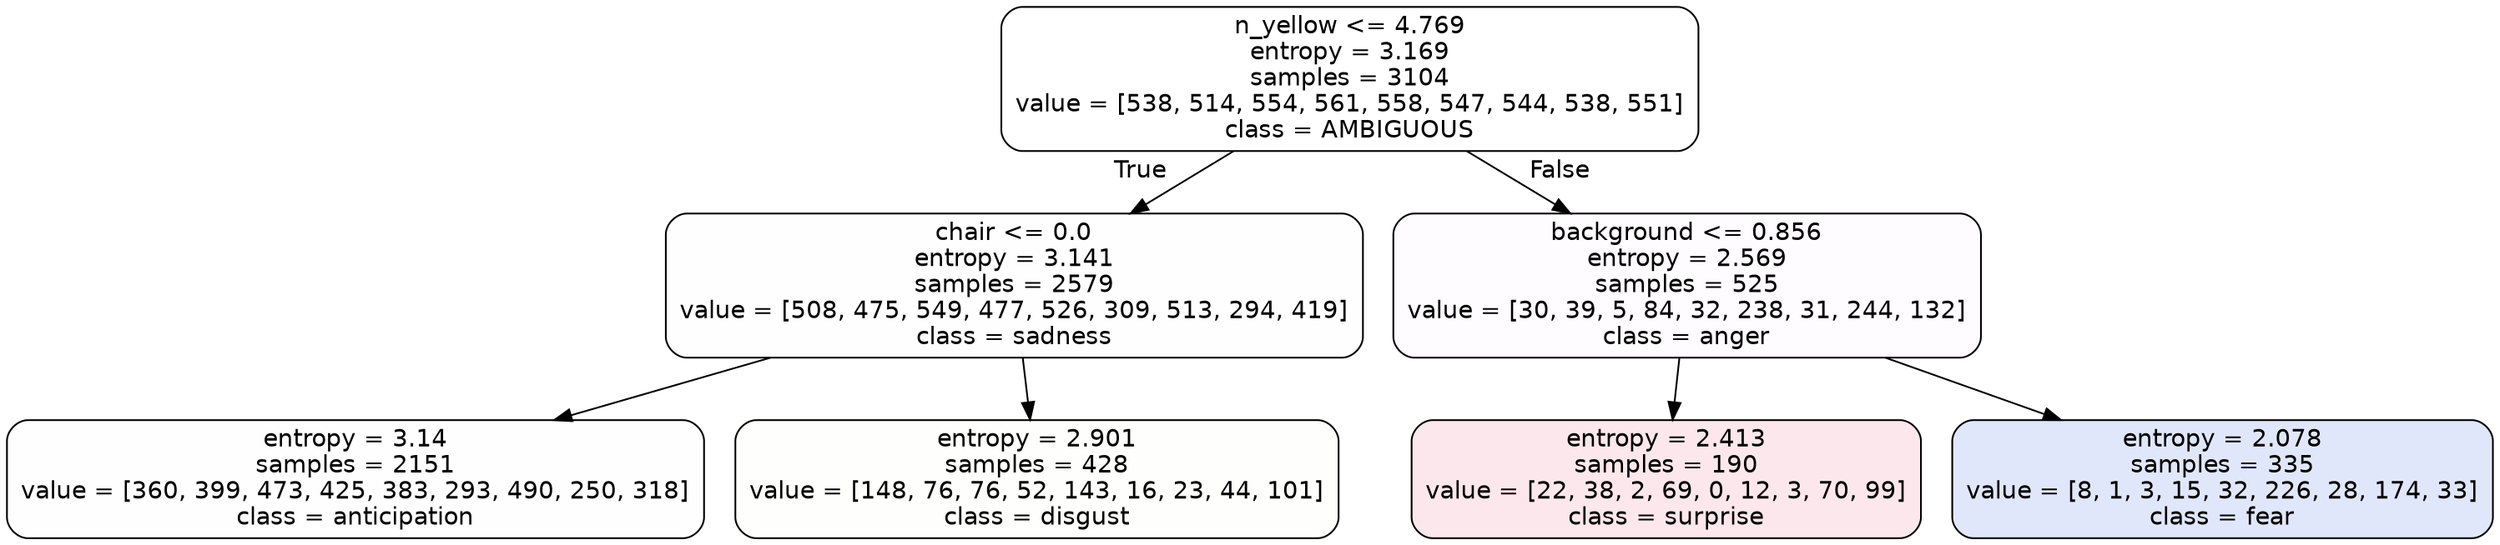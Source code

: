 digraph Tree {
node [shape=box, style="filled, rounded", color="black", fontname=helvetica] ;
edge [fontname=helvetica] ;
0 [label="n_yellow <= 4.769\nentropy = 3.169\nsamples = 3104\nvalue = [538, 514, 554, 561, 558, 547, 544, 538, 551]\nclass = AMBIGUOUS", fillcolor="#39e58100"] ;
1 [label="chair <= 0.0\nentropy = 3.141\nsamples = 2579\nvalue = [508, 475, 549, 477, 526, 309, 513, 294, 419]\nclass = sadness", fillcolor="#64e53902"] ;
0 -> 1 [labeldistance=2.5, labelangle=45, headlabel="True"] ;
2 [label="entropy = 3.14\nsamples = 2151\nvalue = [360, 399, 473, 425, 383, 293, 490, 250, 318]\nclass = anticipation", fillcolor="#8139e501"] ;
1 -> 2 ;
3 [label="entropy = 2.901\nsamples = 428\nvalue = [148, 76, 76, 52, 143, 16, 23, 44, 101]\nclass = disgust", fillcolor="#e5813902"] ;
1 -> 3 ;
4 [label="background <= 0.856\nentropy = 2.569\nsamples = 525\nvalue = [30, 39, 5, 84, 32, 238, 31, 244, 132]\nclass = anger", fillcolor="#e539d703"] ;
0 -> 4 [labeldistance=2.5, labelangle=-45, headlabel="False"] ;
5 [label="entropy = 2.413\nsamples = 190\nvalue = [22, 38, 2, 69, 0, 12, 3, 70, 99]\nclass = surprise", fillcolor="#e539641e"] ;
4 -> 5 ;
6 [label="entropy = 2.078\nsamples = 335\nvalue = [8, 1, 3, 15, 32, 226, 28, 174, 33]\nclass = fear", fillcolor="#3964e526"] ;
4 -> 6 ;
}
